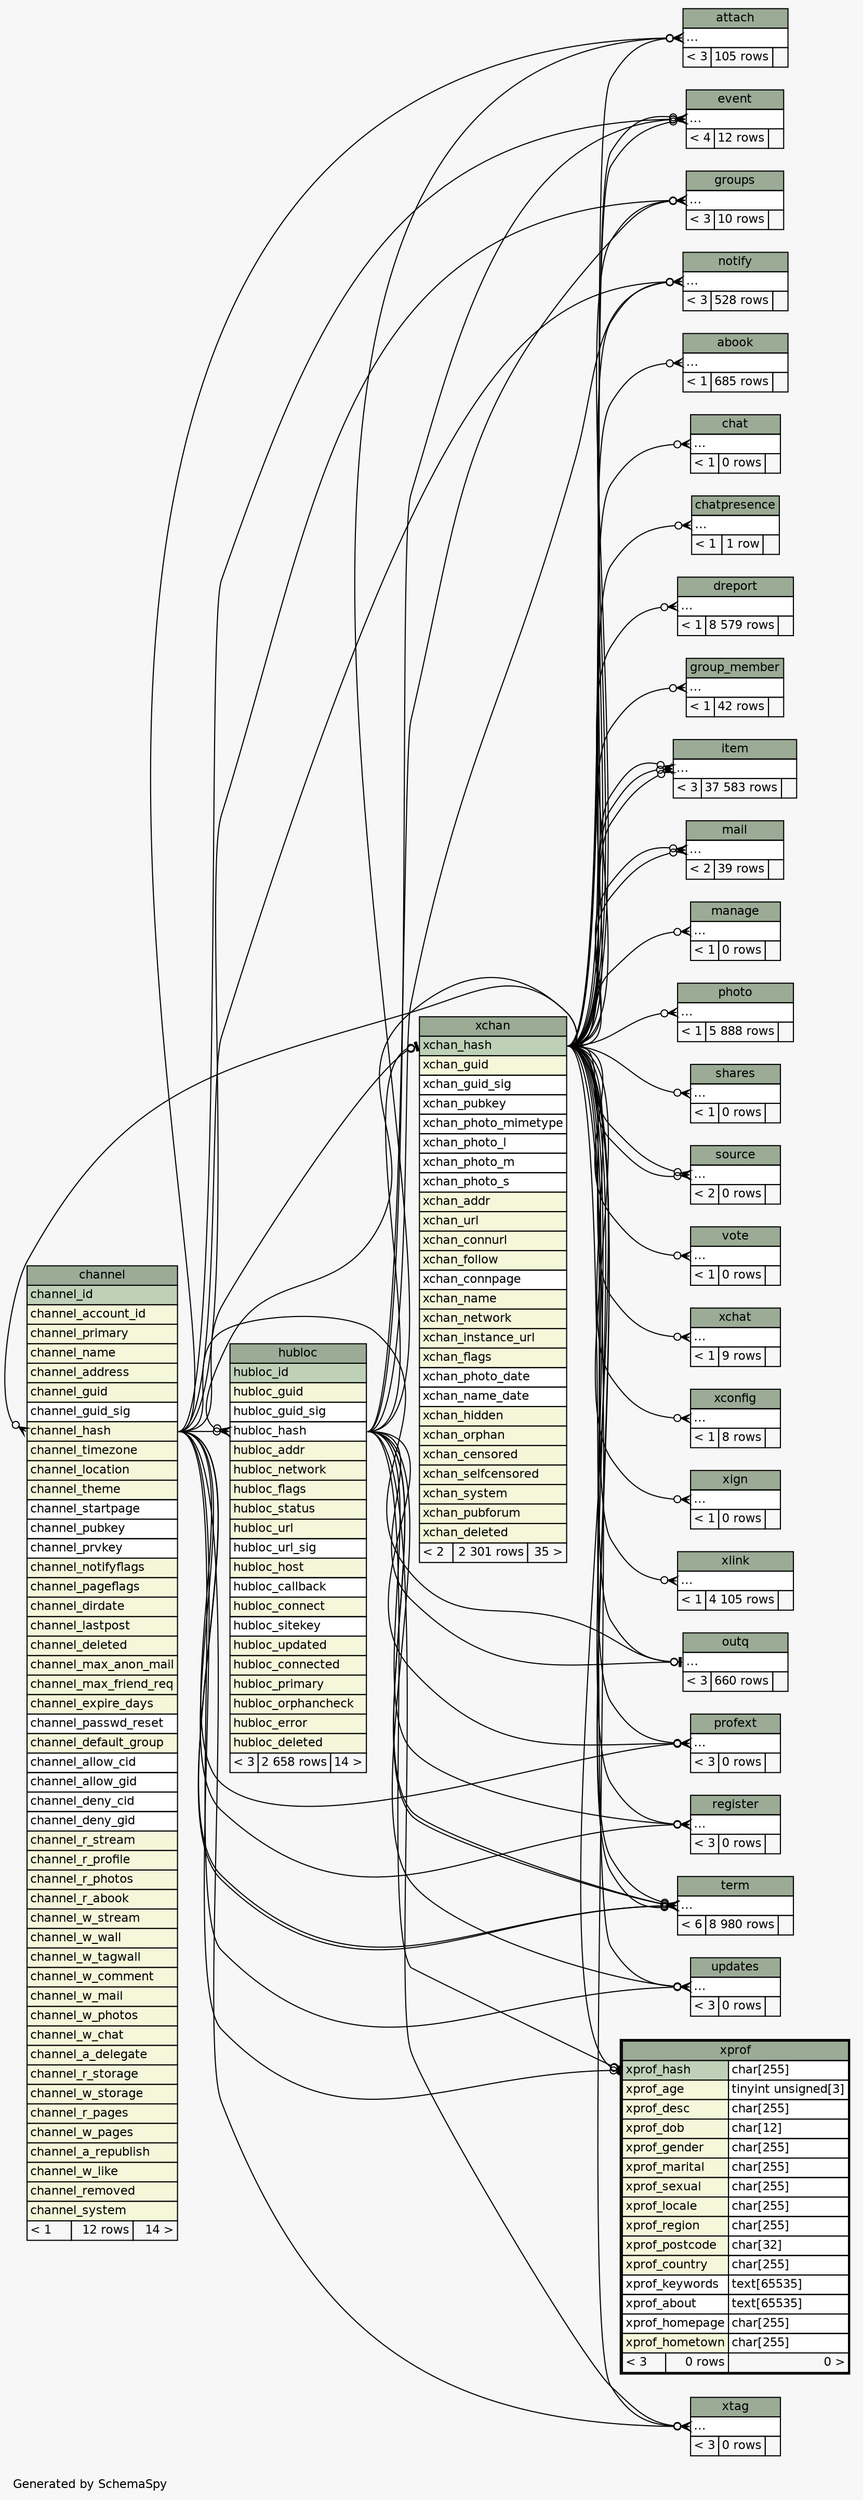 // dot 2.26.3 on Linux 3.2.0-4-686-pae
// SchemaSpy rev 590
digraph "twoDegreesRelationshipsDiagram" {
  graph [
    rankdir="RL"
    bgcolor="#f7f7f7"
    label="\nGenerated by SchemaSpy"
    labeljust="l"
    nodesep="0.18"
    ranksep="0.46"
    fontname="Helvetica"
    fontsize="11"
  ];
  node [
    fontname="Helvetica"
    fontsize="11"
    shape="plaintext"
  ];
  edge [
    arrowsize="0.8"
  ];
  "abook":"elipses":w -> "xchan":"xchan_hash":e [arrowhead=none dir=back arrowtail=crowodot];
  "attach":"elipses":w -> "channel":"channel_hash":e [arrowhead=none dir=back arrowtail=crowodot];
  "attach":"elipses":w -> "hubloc":"hubloc_hash":e [arrowhead=none dir=back arrowtail=crowodot];
  "attach":"elipses":w -> "xchan":"xchan_hash":e [arrowhead=none dir=back arrowtail=crowodot];
  "channel":"channel_hash":w -> "xchan":"xchan_hash":e [arrowhead=none dir=back arrowtail=crowodot];
  "chat":"elipses":w -> "xchan":"xchan_hash":e [arrowhead=none dir=back arrowtail=crowodot];
  "chatpresence":"elipses":w -> "xchan":"xchan_hash":e [arrowhead=none dir=back arrowtail=crowodot];
  "dreport":"elipses":w -> "xchan":"xchan_hash":e [arrowhead=none dir=back arrowtail=crowodot];
  "event":"elipses":w -> "channel":"channel_hash":e [arrowhead=none dir=back arrowtail=crowodot];
  "event":"elipses":w -> "hubloc":"hubloc_hash":e [arrowhead=none dir=back arrowtail=crowodot];
  "event":"elipses":w -> "xchan":"xchan_hash":e [arrowhead=none dir=back arrowtail=crowodot];
  "event":"elipses":w -> "xchan":"xchan_hash":e [arrowhead=none dir=back arrowtail=crowodot];
  "group_member":"elipses":w -> "xchan":"xchan_hash":e [arrowhead=none dir=back arrowtail=crowodot];
  "groups":"elipses":w -> "channel":"channel_hash":e [arrowhead=none dir=back arrowtail=crowodot];
  "groups":"elipses":w -> "hubloc":"hubloc_hash":e [arrowhead=none dir=back arrowtail=crowodot];
  "groups":"elipses":w -> "xchan":"xchan_hash":e [arrowhead=none dir=back arrowtail=crowodot];
  "hubloc":"hubloc_hash":w -> "channel":"channel_hash":e [arrowhead=none dir=back arrowtail=crowodot];
  "hubloc":"hubloc_hash":w -> "xchan":"xchan_hash":e [arrowhead=none dir=back arrowtail=crowodot];
  "item":"elipses":w -> "xchan":"xchan_hash":e [arrowhead=none dir=back arrowtail=crowodot];
  "item":"elipses":w -> "xchan":"xchan_hash":e [arrowhead=none dir=back arrowtail=crowodot];
  "item":"elipses":w -> "xchan":"xchan_hash":e [arrowhead=none dir=back arrowtail=crowodot];
  "mail":"elipses":w -> "xchan":"xchan_hash":e [arrowhead=none dir=back arrowtail=crowodot];
  "mail":"elipses":w -> "xchan":"xchan_hash":e [arrowhead=none dir=back arrowtail=crowodot];
  "manage":"elipses":w -> "xchan":"xchan_hash":e [arrowhead=none dir=back arrowtail=crowodot];
  "notify":"elipses":w -> "channel":"channel_hash":e [arrowhead=none dir=back arrowtail=crowodot];
  "notify":"elipses":w -> "hubloc":"hubloc_hash":e [arrowhead=none dir=back arrowtail=crowodot];
  "notify":"elipses":w -> "xchan":"xchan_hash":e [arrowhead=none dir=back arrowtail=crowodot];
  "outq":"elipses":w -> "channel":"channel_hash":e [arrowhead=none dir=back arrowtail=teeodot];
  "outq":"elipses":w -> "hubloc":"hubloc_hash":e [arrowhead=none dir=back arrowtail=teeodot];
  "outq":"elipses":w -> "xchan":"xchan_hash":e [arrowhead=none dir=back arrowtail=teeodot];
  "photo":"elipses":w -> "xchan":"xchan_hash":e [arrowhead=none dir=back arrowtail=crowodot];
  "profext":"elipses":w -> "channel":"channel_hash":e [arrowhead=none dir=back arrowtail=crowodot];
  "profext":"elipses":w -> "hubloc":"hubloc_hash":e [arrowhead=none dir=back arrowtail=crowodot];
  "profext":"elipses":w -> "xchan":"xchan_hash":e [arrowhead=none dir=back arrowtail=crowodot];
  "register":"elipses":w -> "channel":"channel_hash":e [arrowhead=none dir=back arrowtail=crowodot];
  "register":"elipses":w -> "hubloc":"hubloc_hash":e [arrowhead=none dir=back arrowtail=crowodot];
  "register":"elipses":w -> "xchan":"xchan_hash":e [arrowhead=none dir=back arrowtail=crowodot];
  "shares":"elipses":w -> "xchan":"xchan_hash":e [arrowhead=none dir=back arrowtail=crowodot];
  "source":"elipses":w -> "xchan":"xchan_hash":e [arrowhead=none dir=back arrowtail=crowodot];
  "source":"elipses":w -> "xchan":"xchan_hash":e [arrowhead=none dir=back arrowtail=crowodot];
  "term":"elipses":w -> "channel":"channel_hash":e [arrowhead=none dir=back arrowtail=crowodot];
  "term":"elipses":w -> "hubloc":"hubloc_hash":e [arrowhead=none dir=back arrowtail=crowodot];
  "term":"elipses":w -> "xchan":"xchan_hash":e [arrowhead=none dir=back arrowtail=crowodot];
  "term":"elipses":w -> "channel":"channel_hash":e [arrowhead=none dir=back arrowtail=crowodot];
  "term":"elipses":w -> "hubloc":"hubloc_hash":e [arrowhead=none dir=back arrowtail=crowodot];
  "term":"elipses":w -> "xchan":"xchan_hash":e [arrowhead=none dir=back arrowtail=crowodot];
  "updates":"elipses":w -> "channel":"channel_hash":e [arrowhead=none dir=back arrowtail=crowodot];
  "updates":"elipses":w -> "hubloc":"hubloc_hash":e [arrowhead=none dir=back arrowtail=crowodot];
  "updates":"elipses":w -> "xchan":"xchan_hash":e [arrowhead=none dir=back arrowtail=crowodot];
  "vote":"elipses":w -> "xchan":"xchan_hash":e [arrowhead=none dir=back arrowtail=crowodot];
  "xchan":"xchan_hash":w -> "channel":"channel_hash":e [arrowhead=none dir=back arrowtail=teeodot];
  "xchan":"xchan_hash":w -> "hubloc":"hubloc_hash":e [arrowhead=none dir=back arrowtail=teeodot];
  "xchat":"elipses":w -> "xchan":"xchan_hash":e [arrowhead=none dir=back arrowtail=crowodot];
  "xconfig":"elipses":w -> "xchan":"xchan_hash":e [arrowhead=none dir=back arrowtail=crowodot];
  "xign":"elipses":w -> "xchan":"xchan_hash":e [arrowhead=none dir=back arrowtail=crowodot];
  "xlink":"elipses":w -> "xchan":"xchan_hash":e [arrowhead=none dir=back arrowtail=crowodot];
  "xprof":"xprof_hash":w -> "channel":"channel_hash":e [arrowhead=none dir=back arrowtail=teeodot];
  "xprof":"xprof_hash":w -> "hubloc":"hubloc_hash":e [arrowhead=none dir=back arrowtail=teeodot];
  "xprof":"xprof_hash":w -> "xchan":"xchan_hash":e [arrowhead=none dir=back arrowtail=teeodot];
  "xtag":"elipses":w -> "channel":"channel_hash":e [arrowhead=none dir=back arrowtail=crowodot];
  "xtag":"elipses":w -> "hubloc":"hubloc_hash":e [arrowhead=none dir=back arrowtail=crowodot];
  "xtag":"elipses":w -> "xchan":"xchan_hash":e [arrowhead=none dir=back arrowtail=crowodot];
  "abook" [
    label=<
    <TABLE BORDER="0" CELLBORDER="1" CELLSPACING="0" BGCOLOR="#ffffff">
      <TR><TD COLSPAN="3" BGCOLOR="#9bab96" ALIGN="CENTER">abook</TD></TR>
      <TR><TD PORT="elipses" COLSPAN="3" ALIGN="LEFT">...</TD></TR>
      <TR><TD ALIGN="LEFT" BGCOLOR="#f7f7f7">&lt; 1</TD><TD ALIGN="RIGHT" BGCOLOR="#f7f7f7">685 rows</TD><TD ALIGN="RIGHT" BGCOLOR="#f7f7f7">  </TD></TR>
    </TABLE>>
    URL="abook.html"
    tooltip="abook"
  ];
  "attach" [
    label=<
    <TABLE BORDER="0" CELLBORDER="1" CELLSPACING="0" BGCOLOR="#ffffff">
      <TR><TD COLSPAN="3" BGCOLOR="#9bab96" ALIGN="CENTER">attach</TD></TR>
      <TR><TD PORT="elipses" COLSPAN="3" ALIGN="LEFT">...</TD></TR>
      <TR><TD ALIGN="LEFT" BGCOLOR="#f7f7f7">&lt; 3</TD><TD ALIGN="RIGHT" BGCOLOR="#f7f7f7">105 rows</TD><TD ALIGN="RIGHT" BGCOLOR="#f7f7f7">  </TD></TR>
    </TABLE>>
    URL="attach.html"
    tooltip="attach"
  ];
  "channel" [
    label=<
    <TABLE BORDER="0" CELLBORDER="1" CELLSPACING="0" BGCOLOR="#ffffff">
      <TR><TD COLSPAN="3" BGCOLOR="#9bab96" ALIGN="CENTER">channel</TD></TR>
      <TR><TD PORT="channel_id" COLSPAN="3" BGCOLOR="#bed1b8" ALIGN="LEFT">channel_id</TD></TR>
      <TR><TD PORT="channel_account_id" COLSPAN="3" BGCOLOR="#f4f7da" ALIGN="LEFT">channel_account_id</TD></TR>
      <TR><TD PORT="channel_primary" COLSPAN="3" BGCOLOR="#f4f7da" ALIGN="LEFT">channel_primary</TD></TR>
      <TR><TD PORT="channel_name" COLSPAN="3" BGCOLOR="#f4f7da" ALIGN="LEFT">channel_name</TD></TR>
      <TR><TD PORT="channel_address" COLSPAN="3" BGCOLOR="#f4f7da" ALIGN="LEFT">channel_address</TD></TR>
      <TR><TD PORT="channel_guid" COLSPAN="3" BGCOLOR="#f4f7da" ALIGN="LEFT">channel_guid</TD></TR>
      <TR><TD PORT="channel_guid_sig" COLSPAN="3" ALIGN="LEFT">channel_guid_sig</TD></TR>
      <TR><TD PORT="channel_hash" COLSPAN="3" BGCOLOR="#f4f7da" ALIGN="LEFT">channel_hash</TD></TR>
      <TR><TD PORT="channel_timezone" COLSPAN="3" BGCOLOR="#f4f7da" ALIGN="LEFT">channel_timezone</TD></TR>
      <TR><TD PORT="channel_location" COLSPAN="3" BGCOLOR="#f4f7da" ALIGN="LEFT">channel_location</TD></TR>
      <TR><TD PORT="channel_theme" COLSPAN="3" BGCOLOR="#f4f7da" ALIGN="LEFT">channel_theme</TD></TR>
      <TR><TD PORT="channel_startpage" COLSPAN="3" ALIGN="LEFT">channel_startpage</TD></TR>
      <TR><TD PORT="channel_pubkey" COLSPAN="3" ALIGN="LEFT">channel_pubkey</TD></TR>
      <TR><TD PORT="channel_prvkey" COLSPAN="3" ALIGN="LEFT">channel_prvkey</TD></TR>
      <TR><TD PORT="channel_notifyflags" COLSPAN="3" BGCOLOR="#f4f7da" ALIGN="LEFT">channel_notifyflags</TD></TR>
      <TR><TD PORT="channel_pageflags" COLSPAN="3" BGCOLOR="#f4f7da" ALIGN="LEFT">channel_pageflags</TD></TR>
      <TR><TD PORT="channel_dirdate" COLSPAN="3" BGCOLOR="#f4f7da" ALIGN="LEFT">channel_dirdate</TD></TR>
      <TR><TD PORT="channel_lastpost" COLSPAN="3" BGCOLOR="#f4f7da" ALIGN="LEFT">channel_lastpost</TD></TR>
      <TR><TD PORT="channel_deleted" COLSPAN="3" BGCOLOR="#f4f7da" ALIGN="LEFT">channel_deleted</TD></TR>
      <TR><TD PORT="channel_max_anon_mail" COLSPAN="3" BGCOLOR="#f4f7da" ALIGN="LEFT">channel_max_anon_mail</TD></TR>
      <TR><TD PORT="channel_max_friend_req" COLSPAN="3" BGCOLOR="#f4f7da" ALIGN="LEFT">channel_max_friend_req</TD></TR>
      <TR><TD PORT="channel_expire_days" COLSPAN="3" BGCOLOR="#f4f7da" ALIGN="LEFT">channel_expire_days</TD></TR>
      <TR><TD PORT="channel_passwd_reset" COLSPAN="3" ALIGN="LEFT">channel_passwd_reset</TD></TR>
      <TR><TD PORT="channel_default_group" COLSPAN="3" BGCOLOR="#f4f7da" ALIGN="LEFT">channel_default_group</TD></TR>
      <TR><TD PORT="channel_allow_cid" COLSPAN="3" ALIGN="LEFT">channel_allow_cid</TD></TR>
      <TR><TD PORT="channel_allow_gid" COLSPAN="3" ALIGN="LEFT">channel_allow_gid</TD></TR>
      <TR><TD PORT="channel_deny_cid" COLSPAN="3" ALIGN="LEFT">channel_deny_cid</TD></TR>
      <TR><TD PORT="channel_deny_gid" COLSPAN="3" ALIGN="LEFT">channel_deny_gid</TD></TR>
      <TR><TD PORT="channel_r_stream" COLSPAN="3" BGCOLOR="#f4f7da" ALIGN="LEFT">channel_r_stream</TD></TR>
      <TR><TD PORT="channel_r_profile" COLSPAN="3" BGCOLOR="#f4f7da" ALIGN="LEFT">channel_r_profile</TD></TR>
      <TR><TD PORT="channel_r_photos" COLSPAN="3" BGCOLOR="#f4f7da" ALIGN="LEFT">channel_r_photos</TD></TR>
      <TR><TD PORT="channel_r_abook" COLSPAN="3" BGCOLOR="#f4f7da" ALIGN="LEFT">channel_r_abook</TD></TR>
      <TR><TD PORT="channel_w_stream" COLSPAN="3" BGCOLOR="#f4f7da" ALIGN="LEFT">channel_w_stream</TD></TR>
      <TR><TD PORT="channel_w_wall" COLSPAN="3" BGCOLOR="#f4f7da" ALIGN="LEFT">channel_w_wall</TD></TR>
      <TR><TD PORT="channel_w_tagwall" COLSPAN="3" BGCOLOR="#f4f7da" ALIGN="LEFT">channel_w_tagwall</TD></TR>
      <TR><TD PORT="channel_w_comment" COLSPAN="3" BGCOLOR="#f4f7da" ALIGN="LEFT">channel_w_comment</TD></TR>
      <TR><TD PORT="channel_w_mail" COLSPAN="3" BGCOLOR="#f4f7da" ALIGN="LEFT">channel_w_mail</TD></TR>
      <TR><TD PORT="channel_w_photos" COLSPAN="3" BGCOLOR="#f4f7da" ALIGN="LEFT">channel_w_photos</TD></TR>
      <TR><TD PORT="channel_w_chat" COLSPAN="3" BGCOLOR="#f4f7da" ALIGN="LEFT">channel_w_chat</TD></TR>
      <TR><TD PORT="channel_a_delegate" COLSPAN="3" BGCOLOR="#f4f7da" ALIGN="LEFT">channel_a_delegate</TD></TR>
      <TR><TD PORT="channel_r_storage" COLSPAN="3" BGCOLOR="#f4f7da" ALIGN="LEFT">channel_r_storage</TD></TR>
      <TR><TD PORT="channel_w_storage" COLSPAN="3" BGCOLOR="#f4f7da" ALIGN="LEFT">channel_w_storage</TD></TR>
      <TR><TD PORT="channel_r_pages" COLSPAN="3" BGCOLOR="#f4f7da" ALIGN="LEFT">channel_r_pages</TD></TR>
      <TR><TD PORT="channel_w_pages" COLSPAN="3" BGCOLOR="#f4f7da" ALIGN="LEFT">channel_w_pages</TD></TR>
      <TR><TD PORT="channel_a_republish" COLSPAN="3" BGCOLOR="#f4f7da" ALIGN="LEFT">channel_a_republish</TD></TR>
      <TR><TD PORT="channel_w_like" COLSPAN="3" BGCOLOR="#f4f7da" ALIGN="LEFT">channel_w_like</TD></TR>
      <TR><TD PORT="channel_removed" COLSPAN="3" BGCOLOR="#f4f7da" ALIGN="LEFT">channel_removed</TD></TR>
      <TR><TD PORT="channel_system" COLSPAN="3" BGCOLOR="#f4f7da" ALIGN="LEFT">channel_system</TD></TR>
      <TR><TD ALIGN="LEFT" BGCOLOR="#f7f7f7">&lt; 1</TD><TD ALIGN="RIGHT" BGCOLOR="#f7f7f7">12 rows</TD><TD ALIGN="RIGHT" BGCOLOR="#f7f7f7">14 &gt;</TD></TR>
    </TABLE>>
    URL="channel.html"
    tooltip="channel"
  ];
  "chat" [
    label=<
    <TABLE BORDER="0" CELLBORDER="1" CELLSPACING="0" BGCOLOR="#ffffff">
      <TR><TD COLSPAN="3" BGCOLOR="#9bab96" ALIGN="CENTER">chat</TD></TR>
      <TR><TD PORT="elipses" COLSPAN="3" ALIGN="LEFT">...</TD></TR>
      <TR><TD ALIGN="LEFT" BGCOLOR="#f7f7f7">&lt; 1</TD><TD ALIGN="RIGHT" BGCOLOR="#f7f7f7">0 rows</TD><TD ALIGN="RIGHT" BGCOLOR="#f7f7f7">  </TD></TR>
    </TABLE>>
    URL="chat.html"
    tooltip="chat"
  ];
  "chatpresence" [
    label=<
    <TABLE BORDER="0" CELLBORDER="1" CELLSPACING="0" BGCOLOR="#ffffff">
      <TR><TD COLSPAN="3" BGCOLOR="#9bab96" ALIGN="CENTER">chatpresence</TD></TR>
      <TR><TD PORT="elipses" COLSPAN="3" ALIGN="LEFT">...</TD></TR>
      <TR><TD ALIGN="LEFT" BGCOLOR="#f7f7f7">&lt; 1</TD><TD ALIGN="RIGHT" BGCOLOR="#f7f7f7">1 row</TD><TD ALIGN="RIGHT" BGCOLOR="#f7f7f7">  </TD></TR>
    </TABLE>>
    URL="chatpresence.html"
    tooltip="chatpresence"
  ];
  "dreport" [
    label=<
    <TABLE BORDER="0" CELLBORDER="1" CELLSPACING="0" BGCOLOR="#ffffff">
      <TR><TD COLSPAN="3" BGCOLOR="#9bab96" ALIGN="CENTER">dreport</TD></TR>
      <TR><TD PORT="elipses" COLSPAN="3" ALIGN="LEFT">...</TD></TR>
      <TR><TD ALIGN="LEFT" BGCOLOR="#f7f7f7">&lt; 1</TD><TD ALIGN="RIGHT" BGCOLOR="#f7f7f7">8 579 rows</TD><TD ALIGN="RIGHT" BGCOLOR="#f7f7f7">  </TD></TR>
    </TABLE>>
    URL="dreport.html"
    tooltip="dreport"
  ];
  "event" [
    label=<
    <TABLE BORDER="0" CELLBORDER="1" CELLSPACING="0" BGCOLOR="#ffffff">
      <TR><TD COLSPAN="3" BGCOLOR="#9bab96" ALIGN="CENTER">event</TD></TR>
      <TR><TD PORT="elipses" COLSPAN="3" ALIGN="LEFT">...</TD></TR>
      <TR><TD ALIGN="LEFT" BGCOLOR="#f7f7f7">&lt; 4</TD><TD ALIGN="RIGHT" BGCOLOR="#f7f7f7">12 rows</TD><TD ALIGN="RIGHT" BGCOLOR="#f7f7f7">  </TD></TR>
    </TABLE>>
    URL="event.html"
    tooltip="event"
  ];
  "group_member" [
    label=<
    <TABLE BORDER="0" CELLBORDER="1" CELLSPACING="0" BGCOLOR="#ffffff">
      <TR><TD COLSPAN="3" BGCOLOR="#9bab96" ALIGN="CENTER">group_member</TD></TR>
      <TR><TD PORT="elipses" COLSPAN="3" ALIGN="LEFT">...</TD></TR>
      <TR><TD ALIGN="LEFT" BGCOLOR="#f7f7f7">&lt; 1</TD><TD ALIGN="RIGHT" BGCOLOR="#f7f7f7">42 rows</TD><TD ALIGN="RIGHT" BGCOLOR="#f7f7f7">  </TD></TR>
    </TABLE>>
    URL="group_member.html"
    tooltip="group_member"
  ];
  "groups" [
    label=<
    <TABLE BORDER="0" CELLBORDER="1" CELLSPACING="0" BGCOLOR="#ffffff">
      <TR><TD COLSPAN="3" BGCOLOR="#9bab96" ALIGN="CENTER">groups</TD></TR>
      <TR><TD PORT="elipses" COLSPAN="3" ALIGN="LEFT">...</TD></TR>
      <TR><TD ALIGN="LEFT" BGCOLOR="#f7f7f7">&lt; 3</TD><TD ALIGN="RIGHT" BGCOLOR="#f7f7f7">10 rows</TD><TD ALIGN="RIGHT" BGCOLOR="#f7f7f7">  </TD></TR>
    </TABLE>>
    URL="groups.html"
    tooltip="groups"
  ];
  "hubloc" [
    label=<
    <TABLE BORDER="0" CELLBORDER="1" CELLSPACING="0" BGCOLOR="#ffffff">
      <TR><TD COLSPAN="3" BGCOLOR="#9bab96" ALIGN="CENTER">hubloc</TD></TR>
      <TR><TD PORT="hubloc_id" COLSPAN="3" BGCOLOR="#bed1b8" ALIGN="LEFT">hubloc_id</TD></TR>
      <TR><TD PORT="hubloc_guid" COLSPAN="3" BGCOLOR="#f4f7da" ALIGN="LEFT">hubloc_guid</TD></TR>
      <TR><TD PORT="hubloc_guid_sig" COLSPAN="3" ALIGN="LEFT">hubloc_guid_sig</TD></TR>
      <TR><TD PORT="hubloc_hash" COLSPAN="3" ALIGN="LEFT">hubloc_hash</TD></TR>
      <TR><TD PORT="hubloc_addr" COLSPAN="3" BGCOLOR="#f4f7da" ALIGN="LEFT">hubloc_addr</TD></TR>
      <TR><TD PORT="hubloc_network" COLSPAN="3" BGCOLOR="#f4f7da" ALIGN="LEFT">hubloc_network</TD></TR>
      <TR><TD PORT="hubloc_flags" COLSPAN="3" BGCOLOR="#f4f7da" ALIGN="LEFT">hubloc_flags</TD></TR>
      <TR><TD PORT="hubloc_status" COLSPAN="3" BGCOLOR="#f4f7da" ALIGN="LEFT">hubloc_status</TD></TR>
      <TR><TD PORT="hubloc_url" COLSPAN="3" BGCOLOR="#f4f7da" ALIGN="LEFT">hubloc_url</TD></TR>
      <TR><TD PORT="hubloc_url_sig" COLSPAN="3" ALIGN="LEFT">hubloc_url_sig</TD></TR>
      <TR><TD PORT="hubloc_host" COLSPAN="3" BGCOLOR="#f4f7da" ALIGN="LEFT">hubloc_host</TD></TR>
      <TR><TD PORT="hubloc_callback" COLSPAN="3" ALIGN="LEFT">hubloc_callback</TD></TR>
      <TR><TD PORT="hubloc_connect" COLSPAN="3" BGCOLOR="#f4f7da" ALIGN="LEFT">hubloc_connect</TD></TR>
      <TR><TD PORT="hubloc_sitekey" COLSPAN="3" ALIGN="LEFT">hubloc_sitekey</TD></TR>
      <TR><TD PORT="hubloc_updated" COLSPAN="3" BGCOLOR="#f4f7da" ALIGN="LEFT">hubloc_updated</TD></TR>
      <TR><TD PORT="hubloc_connected" COLSPAN="3" BGCOLOR="#f4f7da" ALIGN="LEFT">hubloc_connected</TD></TR>
      <TR><TD PORT="hubloc_primary" COLSPAN="3" BGCOLOR="#f4f7da" ALIGN="LEFT">hubloc_primary</TD></TR>
      <TR><TD PORT="hubloc_orphancheck" COLSPAN="3" BGCOLOR="#f4f7da" ALIGN="LEFT">hubloc_orphancheck</TD></TR>
      <TR><TD PORT="hubloc_error" COLSPAN="3" BGCOLOR="#f4f7da" ALIGN="LEFT">hubloc_error</TD></TR>
      <TR><TD PORT="hubloc_deleted" COLSPAN="3" BGCOLOR="#f4f7da" ALIGN="LEFT">hubloc_deleted</TD></TR>
      <TR><TD ALIGN="LEFT" BGCOLOR="#f7f7f7">&lt; 3</TD><TD ALIGN="RIGHT" BGCOLOR="#f7f7f7">2 658 rows</TD><TD ALIGN="RIGHT" BGCOLOR="#f7f7f7">14 &gt;</TD></TR>
    </TABLE>>
    URL="hubloc.html"
    tooltip="hubloc"
  ];
  "item" [
    label=<
    <TABLE BORDER="0" CELLBORDER="1" CELLSPACING="0" BGCOLOR="#ffffff">
      <TR><TD COLSPAN="3" BGCOLOR="#9bab96" ALIGN="CENTER">item</TD></TR>
      <TR><TD PORT="elipses" COLSPAN="3" ALIGN="LEFT">...</TD></TR>
      <TR><TD ALIGN="LEFT" BGCOLOR="#f7f7f7">&lt; 3</TD><TD ALIGN="RIGHT" BGCOLOR="#f7f7f7">37 583 rows</TD><TD ALIGN="RIGHT" BGCOLOR="#f7f7f7">  </TD></TR>
    </TABLE>>
    URL="item.html"
    tooltip="item"
  ];
  "mail" [
    label=<
    <TABLE BORDER="0" CELLBORDER="1" CELLSPACING="0" BGCOLOR="#ffffff">
      <TR><TD COLSPAN="3" BGCOLOR="#9bab96" ALIGN="CENTER">mail</TD></TR>
      <TR><TD PORT="elipses" COLSPAN="3" ALIGN="LEFT">...</TD></TR>
      <TR><TD ALIGN="LEFT" BGCOLOR="#f7f7f7">&lt; 2</TD><TD ALIGN="RIGHT" BGCOLOR="#f7f7f7">39 rows</TD><TD ALIGN="RIGHT" BGCOLOR="#f7f7f7">  </TD></TR>
    </TABLE>>
    URL="mail.html"
    tooltip="mail"
  ];
  "manage" [
    label=<
    <TABLE BORDER="0" CELLBORDER="1" CELLSPACING="0" BGCOLOR="#ffffff">
      <TR><TD COLSPAN="3" BGCOLOR="#9bab96" ALIGN="CENTER">manage</TD></TR>
      <TR><TD PORT="elipses" COLSPAN="3" ALIGN="LEFT">...</TD></TR>
      <TR><TD ALIGN="LEFT" BGCOLOR="#f7f7f7">&lt; 1</TD><TD ALIGN="RIGHT" BGCOLOR="#f7f7f7">0 rows</TD><TD ALIGN="RIGHT" BGCOLOR="#f7f7f7">  </TD></TR>
    </TABLE>>
    URL="manage.html"
    tooltip="manage"
  ];
  "notify" [
    label=<
    <TABLE BORDER="0" CELLBORDER="1" CELLSPACING="0" BGCOLOR="#ffffff">
      <TR><TD COLSPAN="3" BGCOLOR="#9bab96" ALIGN="CENTER">notify</TD></TR>
      <TR><TD PORT="elipses" COLSPAN="3" ALIGN="LEFT">...</TD></TR>
      <TR><TD ALIGN="LEFT" BGCOLOR="#f7f7f7">&lt; 3</TD><TD ALIGN="RIGHT" BGCOLOR="#f7f7f7">528 rows</TD><TD ALIGN="RIGHT" BGCOLOR="#f7f7f7">  </TD></TR>
    </TABLE>>
    URL="notify.html"
    tooltip="notify"
  ];
  "outq" [
    label=<
    <TABLE BORDER="0" CELLBORDER="1" CELLSPACING="0" BGCOLOR="#ffffff">
      <TR><TD COLSPAN="3" BGCOLOR="#9bab96" ALIGN="CENTER">outq</TD></TR>
      <TR><TD PORT="elipses" COLSPAN="3" ALIGN="LEFT">...</TD></TR>
      <TR><TD ALIGN="LEFT" BGCOLOR="#f7f7f7">&lt; 3</TD><TD ALIGN="RIGHT" BGCOLOR="#f7f7f7">660 rows</TD><TD ALIGN="RIGHT" BGCOLOR="#f7f7f7">  </TD></TR>
    </TABLE>>
    URL="outq.html"
    tooltip="outq"
  ];
  "photo" [
    label=<
    <TABLE BORDER="0" CELLBORDER="1" CELLSPACING="0" BGCOLOR="#ffffff">
      <TR><TD COLSPAN="3" BGCOLOR="#9bab96" ALIGN="CENTER">photo</TD></TR>
      <TR><TD PORT="elipses" COLSPAN="3" ALIGN="LEFT">...</TD></TR>
      <TR><TD ALIGN="LEFT" BGCOLOR="#f7f7f7">&lt; 1</TD><TD ALIGN="RIGHT" BGCOLOR="#f7f7f7">5 888 rows</TD><TD ALIGN="RIGHT" BGCOLOR="#f7f7f7">  </TD></TR>
    </TABLE>>
    URL="photo.html"
    tooltip="photo"
  ];
  "profext" [
    label=<
    <TABLE BORDER="0" CELLBORDER="1" CELLSPACING="0" BGCOLOR="#ffffff">
      <TR><TD COLSPAN="3" BGCOLOR="#9bab96" ALIGN="CENTER">profext</TD></TR>
      <TR><TD PORT="elipses" COLSPAN="3" ALIGN="LEFT">...</TD></TR>
      <TR><TD ALIGN="LEFT" BGCOLOR="#f7f7f7">&lt; 3</TD><TD ALIGN="RIGHT" BGCOLOR="#f7f7f7">0 rows</TD><TD ALIGN="RIGHT" BGCOLOR="#f7f7f7">  </TD></TR>
    </TABLE>>
    URL="profext.html"
    tooltip="profext"
  ];
  "register" [
    label=<
    <TABLE BORDER="0" CELLBORDER="1" CELLSPACING="0" BGCOLOR="#ffffff">
      <TR><TD COLSPAN="3" BGCOLOR="#9bab96" ALIGN="CENTER">register</TD></TR>
      <TR><TD PORT="elipses" COLSPAN="3" ALIGN="LEFT">...</TD></TR>
      <TR><TD ALIGN="LEFT" BGCOLOR="#f7f7f7">&lt; 3</TD><TD ALIGN="RIGHT" BGCOLOR="#f7f7f7">0 rows</TD><TD ALIGN="RIGHT" BGCOLOR="#f7f7f7">  </TD></TR>
    </TABLE>>
    URL="register.html"
    tooltip="register"
  ];
  "shares" [
    label=<
    <TABLE BORDER="0" CELLBORDER="1" CELLSPACING="0" BGCOLOR="#ffffff">
      <TR><TD COLSPAN="3" BGCOLOR="#9bab96" ALIGN="CENTER">shares</TD></TR>
      <TR><TD PORT="elipses" COLSPAN="3" ALIGN="LEFT">...</TD></TR>
      <TR><TD ALIGN="LEFT" BGCOLOR="#f7f7f7">&lt; 1</TD><TD ALIGN="RIGHT" BGCOLOR="#f7f7f7">0 rows</TD><TD ALIGN="RIGHT" BGCOLOR="#f7f7f7">  </TD></TR>
    </TABLE>>
    URL="shares.html"
    tooltip="shares"
  ];
  "source" [
    label=<
    <TABLE BORDER="0" CELLBORDER="1" CELLSPACING="0" BGCOLOR="#ffffff">
      <TR><TD COLSPAN="3" BGCOLOR="#9bab96" ALIGN="CENTER">source</TD></TR>
      <TR><TD PORT="elipses" COLSPAN="3" ALIGN="LEFT">...</TD></TR>
      <TR><TD ALIGN="LEFT" BGCOLOR="#f7f7f7">&lt; 2</TD><TD ALIGN="RIGHT" BGCOLOR="#f7f7f7">0 rows</TD><TD ALIGN="RIGHT" BGCOLOR="#f7f7f7">  </TD></TR>
    </TABLE>>
    URL="source.html"
    tooltip="source"
  ];
  "term" [
    label=<
    <TABLE BORDER="0" CELLBORDER="1" CELLSPACING="0" BGCOLOR="#ffffff">
      <TR><TD COLSPAN="3" BGCOLOR="#9bab96" ALIGN="CENTER">term</TD></TR>
      <TR><TD PORT="elipses" COLSPAN="3" ALIGN="LEFT">...</TD></TR>
      <TR><TD ALIGN="LEFT" BGCOLOR="#f7f7f7">&lt; 6</TD><TD ALIGN="RIGHT" BGCOLOR="#f7f7f7">8 980 rows</TD><TD ALIGN="RIGHT" BGCOLOR="#f7f7f7">  </TD></TR>
    </TABLE>>
    URL="term.html"
    tooltip="term"
  ];
  "updates" [
    label=<
    <TABLE BORDER="0" CELLBORDER="1" CELLSPACING="0" BGCOLOR="#ffffff">
      <TR><TD COLSPAN="3" BGCOLOR="#9bab96" ALIGN="CENTER">updates</TD></TR>
      <TR><TD PORT="elipses" COLSPAN="3" ALIGN="LEFT">...</TD></TR>
      <TR><TD ALIGN="LEFT" BGCOLOR="#f7f7f7">&lt; 3</TD><TD ALIGN="RIGHT" BGCOLOR="#f7f7f7">0 rows</TD><TD ALIGN="RIGHT" BGCOLOR="#f7f7f7">  </TD></TR>
    </TABLE>>
    URL="updates.html"
    tooltip="updates"
  ];
  "vote" [
    label=<
    <TABLE BORDER="0" CELLBORDER="1" CELLSPACING="0" BGCOLOR="#ffffff">
      <TR><TD COLSPAN="3" BGCOLOR="#9bab96" ALIGN="CENTER">vote</TD></TR>
      <TR><TD PORT="elipses" COLSPAN="3" ALIGN="LEFT">...</TD></TR>
      <TR><TD ALIGN="LEFT" BGCOLOR="#f7f7f7">&lt; 1</TD><TD ALIGN="RIGHT" BGCOLOR="#f7f7f7">0 rows</TD><TD ALIGN="RIGHT" BGCOLOR="#f7f7f7">  </TD></TR>
    </TABLE>>
    URL="vote.html"
    tooltip="vote"
  ];
  "xchan" [
    label=<
    <TABLE BORDER="0" CELLBORDER="1" CELLSPACING="0" BGCOLOR="#ffffff">
      <TR><TD COLSPAN="3" BGCOLOR="#9bab96" ALIGN="CENTER">xchan</TD></TR>
      <TR><TD PORT="xchan_hash" COLSPAN="3" BGCOLOR="#bed1b8" ALIGN="LEFT">xchan_hash</TD></TR>
      <TR><TD PORT="xchan_guid" COLSPAN="3" BGCOLOR="#f4f7da" ALIGN="LEFT">xchan_guid</TD></TR>
      <TR><TD PORT="xchan_guid_sig" COLSPAN="3" ALIGN="LEFT">xchan_guid_sig</TD></TR>
      <TR><TD PORT="xchan_pubkey" COLSPAN="3" ALIGN="LEFT">xchan_pubkey</TD></TR>
      <TR><TD PORT="xchan_photo_mimetype" COLSPAN="3" ALIGN="LEFT">xchan_photo_mimetype</TD></TR>
      <TR><TD PORT="xchan_photo_l" COLSPAN="3" ALIGN="LEFT">xchan_photo_l</TD></TR>
      <TR><TD PORT="xchan_photo_m" COLSPAN="3" ALIGN="LEFT">xchan_photo_m</TD></TR>
      <TR><TD PORT="xchan_photo_s" COLSPAN="3" ALIGN="LEFT">xchan_photo_s</TD></TR>
      <TR><TD PORT="xchan_addr" COLSPAN="3" BGCOLOR="#f4f7da" ALIGN="LEFT">xchan_addr</TD></TR>
      <TR><TD PORT="xchan_url" COLSPAN="3" BGCOLOR="#f4f7da" ALIGN="LEFT">xchan_url</TD></TR>
      <TR><TD PORT="xchan_connurl" COLSPAN="3" BGCOLOR="#f4f7da" ALIGN="LEFT">xchan_connurl</TD></TR>
      <TR><TD PORT="xchan_follow" COLSPAN="3" BGCOLOR="#f4f7da" ALIGN="LEFT">xchan_follow</TD></TR>
      <TR><TD PORT="xchan_connpage" COLSPAN="3" ALIGN="LEFT">xchan_connpage</TD></TR>
      <TR><TD PORT="xchan_name" COLSPAN="3" BGCOLOR="#f4f7da" ALIGN="LEFT">xchan_name</TD></TR>
      <TR><TD PORT="xchan_network" COLSPAN="3" BGCOLOR="#f4f7da" ALIGN="LEFT">xchan_network</TD></TR>
      <TR><TD PORT="xchan_instance_url" COLSPAN="3" BGCOLOR="#f4f7da" ALIGN="LEFT">xchan_instance_url</TD></TR>
      <TR><TD PORT="xchan_flags" COLSPAN="3" BGCOLOR="#f4f7da" ALIGN="LEFT">xchan_flags</TD></TR>
      <TR><TD PORT="xchan_photo_date" COLSPAN="3" ALIGN="LEFT">xchan_photo_date</TD></TR>
      <TR><TD PORT="xchan_name_date" COLSPAN="3" ALIGN="LEFT">xchan_name_date</TD></TR>
      <TR><TD PORT="xchan_hidden" COLSPAN="3" BGCOLOR="#f4f7da" ALIGN="LEFT">xchan_hidden</TD></TR>
      <TR><TD PORT="xchan_orphan" COLSPAN="3" BGCOLOR="#f4f7da" ALIGN="LEFT">xchan_orphan</TD></TR>
      <TR><TD PORT="xchan_censored" COLSPAN="3" BGCOLOR="#f4f7da" ALIGN="LEFT">xchan_censored</TD></TR>
      <TR><TD PORT="xchan_selfcensored" COLSPAN="3" BGCOLOR="#f4f7da" ALIGN="LEFT">xchan_selfcensored</TD></TR>
      <TR><TD PORT="xchan_system" COLSPAN="3" BGCOLOR="#f4f7da" ALIGN="LEFT">xchan_system</TD></TR>
      <TR><TD PORT="xchan_pubforum" COLSPAN="3" BGCOLOR="#f4f7da" ALIGN="LEFT">xchan_pubforum</TD></TR>
      <TR><TD PORT="xchan_deleted" COLSPAN="3" BGCOLOR="#f4f7da" ALIGN="LEFT">xchan_deleted</TD></TR>
      <TR><TD ALIGN="LEFT" BGCOLOR="#f7f7f7">&lt; 2</TD><TD ALIGN="RIGHT" BGCOLOR="#f7f7f7">2 301 rows</TD><TD ALIGN="RIGHT" BGCOLOR="#f7f7f7">35 &gt;</TD></TR>
    </TABLE>>
    URL="xchan.html"
    tooltip="xchan"
  ];
  "xchat" [
    label=<
    <TABLE BORDER="0" CELLBORDER="1" CELLSPACING="0" BGCOLOR="#ffffff">
      <TR><TD COLSPAN="3" BGCOLOR="#9bab96" ALIGN="CENTER">xchat</TD></TR>
      <TR><TD PORT="elipses" COLSPAN="3" ALIGN="LEFT">...</TD></TR>
      <TR><TD ALIGN="LEFT" BGCOLOR="#f7f7f7">&lt; 1</TD><TD ALIGN="RIGHT" BGCOLOR="#f7f7f7">9 rows</TD><TD ALIGN="RIGHT" BGCOLOR="#f7f7f7">  </TD></TR>
    </TABLE>>
    URL="xchat.html"
    tooltip="xchat"
  ];
  "xconfig" [
    label=<
    <TABLE BORDER="0" CELLBORDER="1" CELLSPACING="0" BGCOLOR="#ffffff">
      <TR><TD COLSPAN="3" BGCOLOR="#9bab96" ALIGN="CENTER">xconfig</TD></TR>
      <TR><TD PORT="elipses" COLSPAN="3" ALIGN="LEFT">...</TD></TR>
      <TR><TD ALIGN="LEFT" BGCOLOR="#f7f7f7">&lt; 1</TD><TD ALIGN="RIGHT" BGCOLOR="#f7f7f7">8 rows</TD><TD ALIGN="RIGHT" BGCOLOR="#f7f7f7">  </TD></TR>
    </TABLE>>
    URL="xconfig.html"
    tooltip="xconfig"
  ];
  "xign" [
    label=<
    <TABLE BORDER="0" CELLBORDER="1" CELLSPACING="0" BGCOLOR="#ffffff">
      <TR><TD COLSPAN="3" BGCOLOR="#9bab96" ALIGN="CENTER">xign</TD></TR>
      <TR><TD PORT="elipses" COLSPAN="3" ALIGN="LEFT">...</TD></TR>
      <TR><TD ALIGN="LEFT" BGCOLOR="#f7f7f7">&lt; 1</TD><TD ALIGN="RIGHT" BGCOLOR="#f7f7f7">0 rows</TD><TD ALIGN="RIGHT" BGCOLOR="#f7f7f7">  </TD></TR>
    </TABLE>>
    URL="xign.html"
    tooltip="xign"
  ];
  "xlink" [
    label=<
    <TABLE BORDER="0" CELLBORDER="1" CELLSPACING="0" BGCOLOR="#ffffff">
      <TR><TD COLSPAN="3" BGCOLOR="#9bab96" ALIGN="CENTER">xlink</TD></TR>
      <TR><TD PORT="elipses" COLSPAN="3" ALIGN="LEFT">...</TD></TR>
      <TR><TD ALIGN="LEFT" BGCOLOR="#f7f7f7">&lt; 1</TD><TD ALIGN="RIGHT" BGCOLOR="#f7f7f7">4 105 rows</TD><TD ALIGN="RIGHT" BGCOLOR="#f7f7f7">  </TD></TR>
    </TABLE>>
    URL="xlink.html"
    tooltip="xlink"
  ];
  "xprof" [
    label=<
    <TABLE BORDER="2" CELLBORDER="1" CELLSPACING="0" BGCOLOR="#ffffff">
      <TR><TD COLSPAN="3" BGCOLOR="#9bab96" ALIGN="CENTER">xprof</TD></TR>
      <TR><TD PORT="xprof_hash" COLSPAN="2" BGCOLOR="#bed1b8" ALIGN="LEFT">xprof_hash</TD><TD PORT="xprof_hash.type" ALIGN="LEFT">char[255]</TD></TR>
      <TR><TD PORT="xprof_age" COLSPAN="2" BGCOLOR="#f4f7da" ALIGN="LEFT">xprof_age</TD><TD PORT="xprof_age.type" ALIGN="LEFT">tinyint unsigned[3]</TD></TR>
      <TR><TD PORT="xprof_desc" COLSPAN="2" BGCOLOR="#f4f7da" ALIGN="LEFT">xprof_desc</TD><TD PORT="xprof_desc.type" ALIGN="LEFT">char[255]</TD></TR>
      <TR><TD PORT="xprof_dob" COLSPAN="2" BGCOLOR="#f4f7da" ALIGN="LEFT">xprof_dob</TD><TD PORT="xprof_dob.type" ALIGN="LEFT">char[12]</TD></TR>
      <TR><TD PORT="xprof_gender" COLSPAN="2" BGCOLOR="#f4f7da" ALIGN="LEFT">xprof_gender</TD><TD PORT="xprof_gender.type" ALIGN="LEFT">char[255]</TD></TR>
      <TR><TD PORT="xprof_marital" COLSPAN="2" BGCOLOR="#f4f7da" ALIGN="LEFT">xprof_marital</TD><TD PORT="xprof_marital.type" ALIGN="LEFT">char[255]</TD></TR>
      <TR><TD PORT="xprof_sexual" COLSPAN="2" BGCOLOR="#f4f7da" ALIGN="LEFT">xprof_sexual</TD><TD PORT="xprof_sexual.type" ALIGN="LEFT">char[255]</TD></TR>
      <TR><TD PORT="xprof_locale" COLSPAN="2" BGCOLOR="#f4f7da" ALIGN="LEFT">xprof_locale</TD><TD PORT="xprof_locale.type" ALIGN="LEFT">char[255]</TD></TR>
      <TR><TD PORT="xprof_region" COLSPAN="2" BGCOLOR="#f4f7da" ALIGN="LEFT">xprof_region</TD><TD PORT="xprof_region.type" ALIGN="LEFT">char[255]</TD></TR>
      <TR><TD PORT="xprof_postcode" COLSPAN="2" BGCOLOR="#f4f7da" ALIGN="LEFT">xprof_postcode</TD><TD PORT="xprof_postcode.type" ALIGN="LEFT">char[32]</TD></TR>
      <TR><TD PORT="xprof_country" COLSPAN="2" BGCOLOR="#f4f7da" ALIGN="LEFT">xprof_country</TD><TD PORT="xprof_country.type" ALIGN="LEFT">char[255]</TD></TR>
      <TR><TD PORT="xprof_keywords" COLSPAN="2" ALIGN="LEFT">xprof_keywords</TD><TD PORT="xprof_keywords.type" ALIGN="LEFT">text[65535]</TD></TR>
      <TR><TD PORT="xprof_about" COLSPAN="2" ALIGN="LEFT">xprof_about</TD><TD PORT="xprof_about.type" ALIGN="LEFT">text[65535]</TD></TR>
      <TR><TD PORT="xprof_homepage" COLSPAN="2" ALIGN="LEFT">xprof_homepage</TD><TD PORT="xprof_homepage.type" ALIGN="LEFT">char[255]</TD></TR>
      <TR><TD PORT="xprof_hometown" COLSPAN="2" BGCOLOR="#f4f7da" ALIGN="LEFT">xprof_hometown</TD><TD PORT="xprof_hometown.type" ALIGN="LEFT">char[255]</TD></TR>
      <TR><TD ALIGN="LEFT" BGCOLOR="#f7f7f7">&lt; 3</TD><TD ALIGN="RIGHT" BGCOLOR="#f7f7f7">0 rows</TD><TD ALIGN="RIGHT" BGCOLOR="#f7f7f7">0 &gt;</TD></TR>
    </TABLE>>
    URL="xprof.html"
    tooltip="xprof"
  ];
  "xtag" [
    label=<
    <TABLE BORDER="0" CELLBORDER="1" CELLSPACING="0" BGCOLOR="#ffffff">
      <TR><TD COLSPAN="3" BGCOLOR="#9bab96" ALIGN="CENTER">xtag</TD></TR>
      <TR><TD PORT="elipses" COLSPAN="3" ALIGN="LEFT">...</TD></TR>
      <TR><TD ALIGN="LEFT" BGCOLOR="#f7f7f7">&lt; 3</TD><TD ALIGN="RIGHT" BGCOLOR="#f7f7f7">0 rows</TD><TD ALIGN="RIGHT" BGCOLOR="#f7f7f7">  </TD></TR>
    </TABLE>>
    URL="xtag.html"
    tooltip="xtag"
  ];
}
